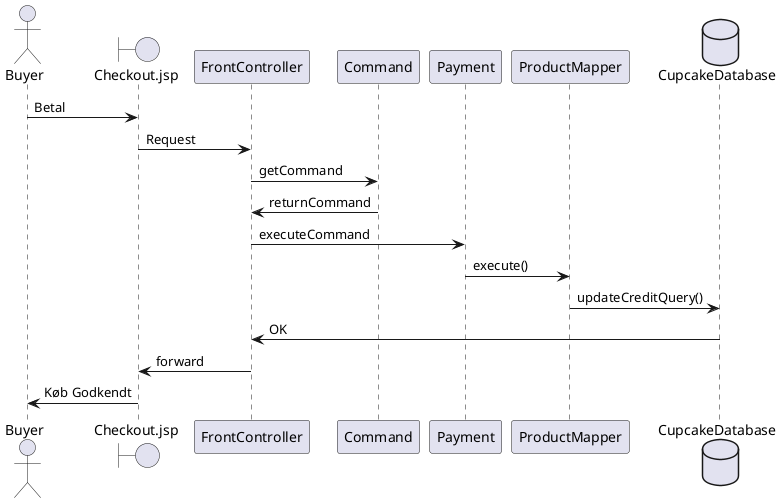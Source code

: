 @startuml
actor Buyer
boundary Checkout.jsp
participant FrontController
participant Command
participant Payment
participant ProductMapper
database CupcakeDatabase


Buyer -> Checkout.jsp : Betal
Checkout.jsp -> FrontController: Request
FrontController -> Command: getCommand
Command -> FrontController: returnCommand
FrontController -> Payment: executeCommand
Payment ->  ProductMapper: execute()
ProductMapper -> CupcakeDatabase: updateCreditQuery()
CupcakeDatabase -> FrontController: OK
FrontController -> Checkout.jsp: forward
Checkout.jsp -> Buyer: Køb Godkendt
@enduml